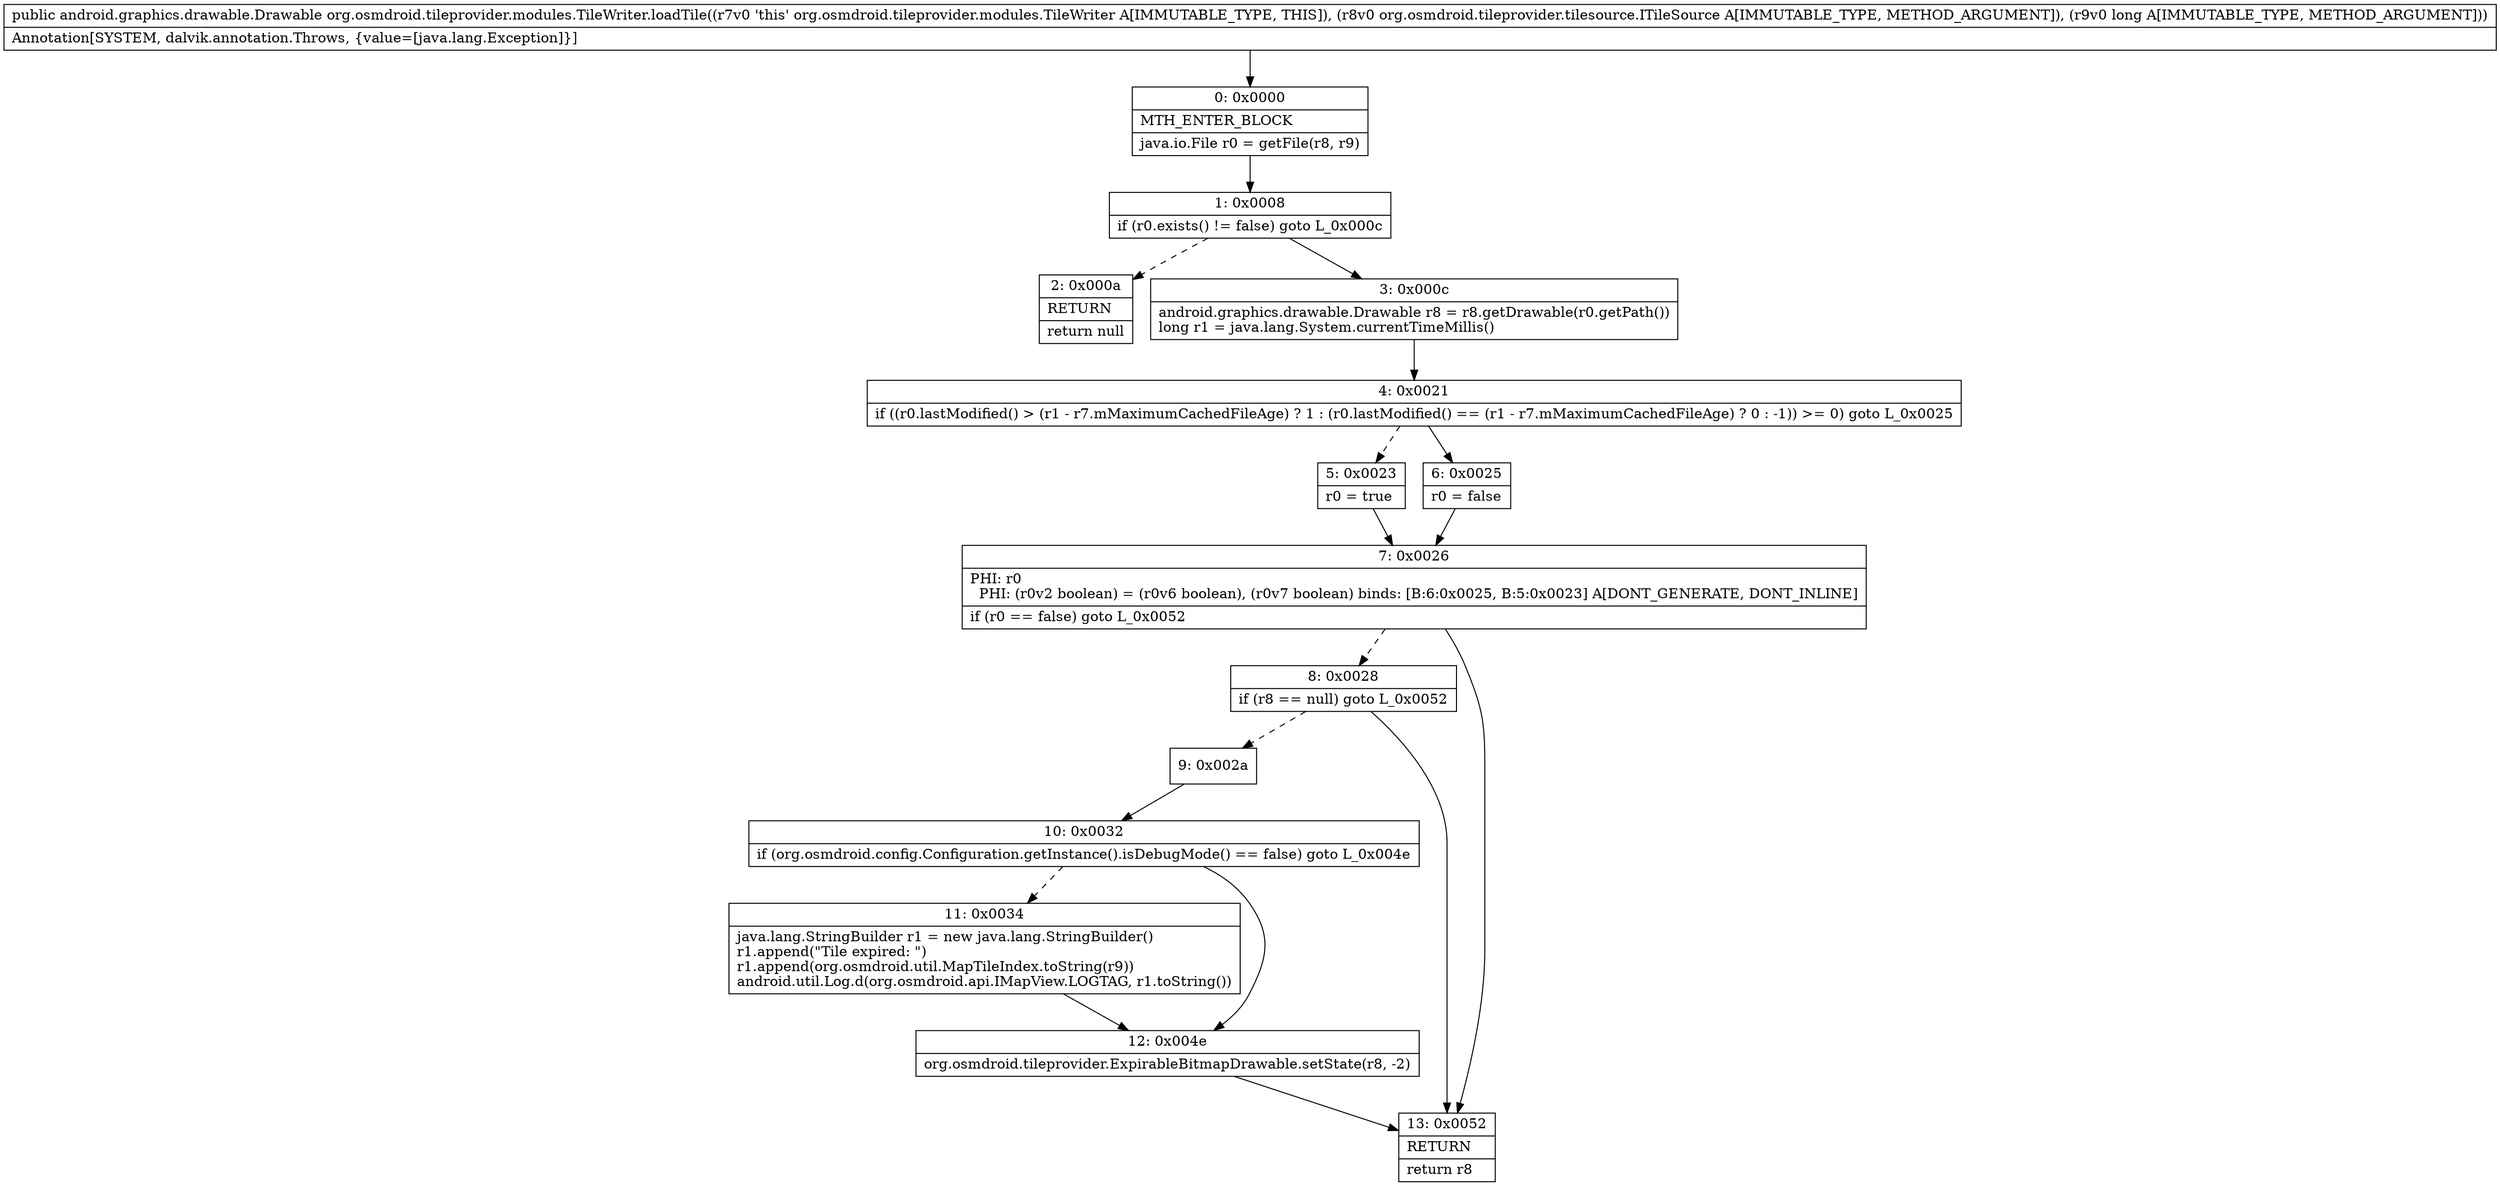 digraph "CFG fororg.osmdroid.tileprovider.modules.TileWriter.loadTile(Lorg\/osmdroid\/tileprovider\/tilesource\/ITileSource;J)Landroid\/graphics\/drawable\/Drawable;" {
Node_0 [shape=record,label="{0\:\ 0x0000|MTH_ENTER_BLOCK\l|java.io.File r0 = getFile(r8, r9)\l}"];
Node_1 [shape=record,label="{1\:\ 0x0008|if (r0.exists() != false) goto L_0x000c\l}"];
Node_2 [shape=record,label="{2\:\ 0x000a|RETURN\l|return null\l}"];
Node_3 [shape=record,label="{3\:\ 0x000c|android.graphics.drawable.Drawable r8 = r8.getDrawable(r0.getPath())\llong r1 = java.lang.System.currentTimeMillis()\l}"];
Node_4 [shape=record,label="{4\:\ 0x0021|if ((r0.lastModified() \> (r1 \- r7.mMaximumCachedFileAge) ? 1 : (r0.lastModified() == (r1 \- r7.mMaximumCachedFileAge) ? 0 : \-1)) \>= 0) goto L_0x0025\l}"];
Node_5 [shape=record,label="{5\:\ 0x0023|r0 = true\l}"];
Node_6 [shape=record,label="{6\:\ 0x0025|r0 = false\l}"];
Node_7 [shape=record,label="{7\:\ 0x0026|PHI: r0 \l  PHI: (r0v2 boolean) = (r0v6 boolean), (r0v7 boolean) binds: [B:6:0x0025, B:5:0x0023] A[DONT_GENERATE, DONT_INLINE]\l|if (r0 == false) goto L_0x0052\l}"];
Node_8 [shape=record,label="{8\:\ 0x0028|if (r8 == null) goto L_0x0052\l}"];
Node_9 [shape=record,label="{9\:\ 0x002a}"];
Node_10 [shape=record,label="{10\:\ 0x0032|if (org.osmdroid.config.Configuration.getInstance().isDebugMode() == false) goto L_0x004e\l}"];
Node_11 [shape=record,label="{11\:\ 0x0034|java.lang.StringBuilder r1 = new java.lang.StringBuilder()\lr1.append(\"Tile expired: \")\lr1.append(org.osmdroid.util.MapTileIndex.toString(r9))\landroid.util.Log.d(org.osmdroid.api.IMapView.LOGTAG, r1.toString())\l}"];
Node_12 [shape=record,label="{12\:\ 0x004e|org.osmdroid.tileprovider.ExpirableBitmapDrawable.setState(r8, \-2)\l}"];
Node_13 [shape=record,label="{13\:\ 0x0052|RETURN\l|return r8\l}"];
MethodNode[shape=record,label="{public android.graphics.drawable.Drawable org.osmdroid.tileprovider.modules.TileWriter.loadTile((r7v0 'this' org.osmdroid.tileprovider.modules.TileWriter A[IMMUTABLE_TYPE, THIS]), (r8v0 org.osmdroid.tileprovider.tilesource.ITileSource A[IMMUTABLE_TYPE, METHOD_ARGUMENT]), (r9v0 long A[IMMUTABLE_TYPE, METHOD_ARGUMENT]))  | Annotation[SYSTEM, dalvik.annotation.Throws, \{value=[java.lang.Exception]\}]\l}"];
MethodNode -> Node_0;
Node_0 -> Node_1;
Node_1 -> Node_2[style=dashed];
Node_1 -> Node_3;
Node_3 -> Node_4;
Node_4 -> Node_5[style=dashed];
Node_4 -> Node_6;
Node_5 -> Node_7;
Node_6 -> Node_7;
Node_7 -> Node_8[style=dashed];
Node_7 -> Node_13;
Node_8 -> Node_9[style=dashed];
Node_8 -> Node_13;
Node_9 -> Node_10;
Node_10 -> Node_11[style=dashed];
Node_10 -> Node_12;
Node_11 -> Node_12;
Node_12 -> Node_13;
}

